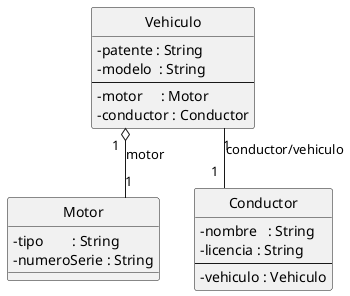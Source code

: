 @startuml
hide circle
skinparam linetype ortho
skinparam classAttributeIconSize 0

class Vehiculo {
  - patente : String
  - modelo  : String
  --
  - motor     : Motor
  - conductor : Conductor
}

class Motor {
  - tipo        : String
  - numeroSerie : String
}

class Conductor {
  - nombre   : String
  - licencia : String
  --
  - vehiculo : Vehiculo
}

' Agregación 1:1
Vehiculo "1" o-- "1" Motor : motor

' Asociación 1:1 (bidireccional)
Vehiculo "1" -- "1" Conductor : conductor/vehiculo
@enduml
